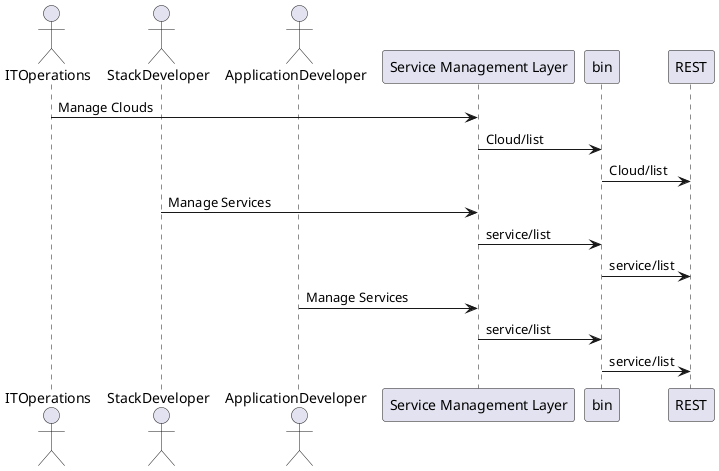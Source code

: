 @startuml

actor "ITOperations" as itops

actor "StackDeveloper" as stackdev

actor "ApplicationDeveloper" as applicationdeveloper




itops -> "Service Management Layer": Manage Clouds
"Service Management Layer" -> bin: Cloud/list
bin -> REST: Cloud/list

stackdev -> "Service Management Layer": Manage Services
"Service Management Layer" -> bin: service/list
bin -> REST: service/list

applicationdeveloper -> "Service Management Layer": Manage Services
"Service Management Layer" -> bin: service/list
bin -> REST: service/list


@enduml
